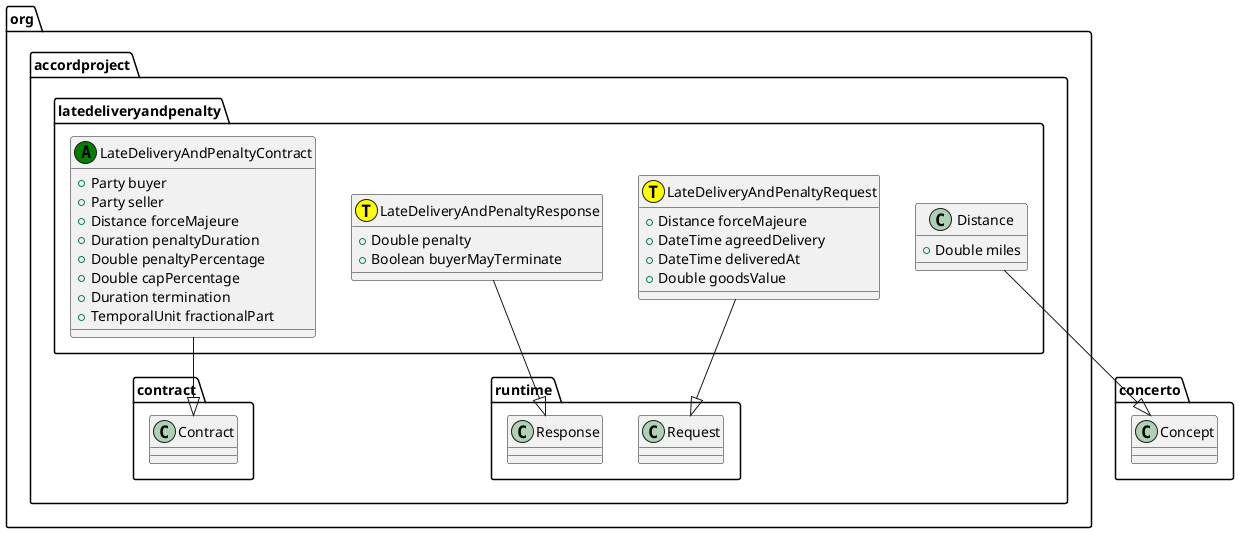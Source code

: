 @startuml
class org.accordproject.latedeliveryandpenalty.Distance {
   + Double miles
}
org.accordproject.latedeliveryandpenalty.Distance --|> concerto.Concept
class org.accordproject.latedeliveryandpenalty.LateDeliveryAndPenaltyContract << (A,green) >> {
   + Party buyer
   + Party seller
   + Distance forceMajeure
   + Duration penaltyDuration
   + Double penaltyPercentage
   + Double capPercentage
   + Duration termination
   + TemporalUnit fractionalPart
}
org.accordproject.latedeliveryandpenalty.LateDeliveryAndPenaltyContract --|> org.accordproject.contract.Contract
class org.accordproject.latedeliveryandpenalty.LateDeliveryAndPenaltyRequest << (T,yellow) >> {
   + Distance forceMajeure
   + DateTime agreedDelivery
   + DateTime deliveredAt
   + Double goodsValue
}
org.accordproject.latedeliveryandpenalty.LateDeliveryAndPenaltyRequest --|> org.accordproject.runtime.Request
class org.accordproject.latedeliveryandpenalty.LateDeliveryAndPenaltyResponse << (T,yellow) >> {
   + Double penalty
   + Boolean buyerMayTerminate
}
org.accordproject.latedeliveryandpenalty.LateDeliveryAndPenaltyResponse --|> org.accordproject.runtime.Response
@enduml
